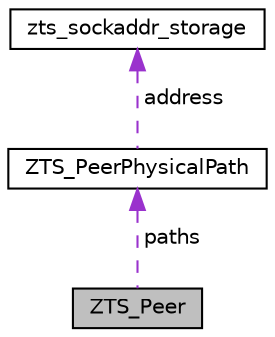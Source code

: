 digraph "ZTS_Peer"
{
 // LATEX_PDF_SIZE
  edge [fontname="Helvetica",fontsize="10",labelfontname="Helvetica",labelfontsize="10"];
  node [fontname="Helvetica",fontsize="10",shape=record];
  Node1 [label="ZTS_Peer",height=0.2,width=0.4,color="black", fillcolor="grey75", style="filled", fontcolor="black",tooltip=" "];
  Node2 -> Node1 [dir="back",color="darkorchid3",fontsize="10",style="dashed",label=" paths" ,fontname="Helvetica"];
  Node2 [label="ZTS_PeerPhysicalPath",height=0.2,width=0.4,color="black", fillcolor="white", style="filled",URL="$structZTS__PeerPhysicalPath.html",tooltip=" "];
  Node3 -> Node2 [dir="back",color="darkorchid3",fontsize="10",style="dashed",label=" address" ,fontname="Helvetica"];
  Node3 [label="zts_sockaddr_storage",height=0.2,width=0.4,color="black", fillcolor="white", style="filled",URL="$structzts__sockaddr__storage.html",tooltip=" "];
}
